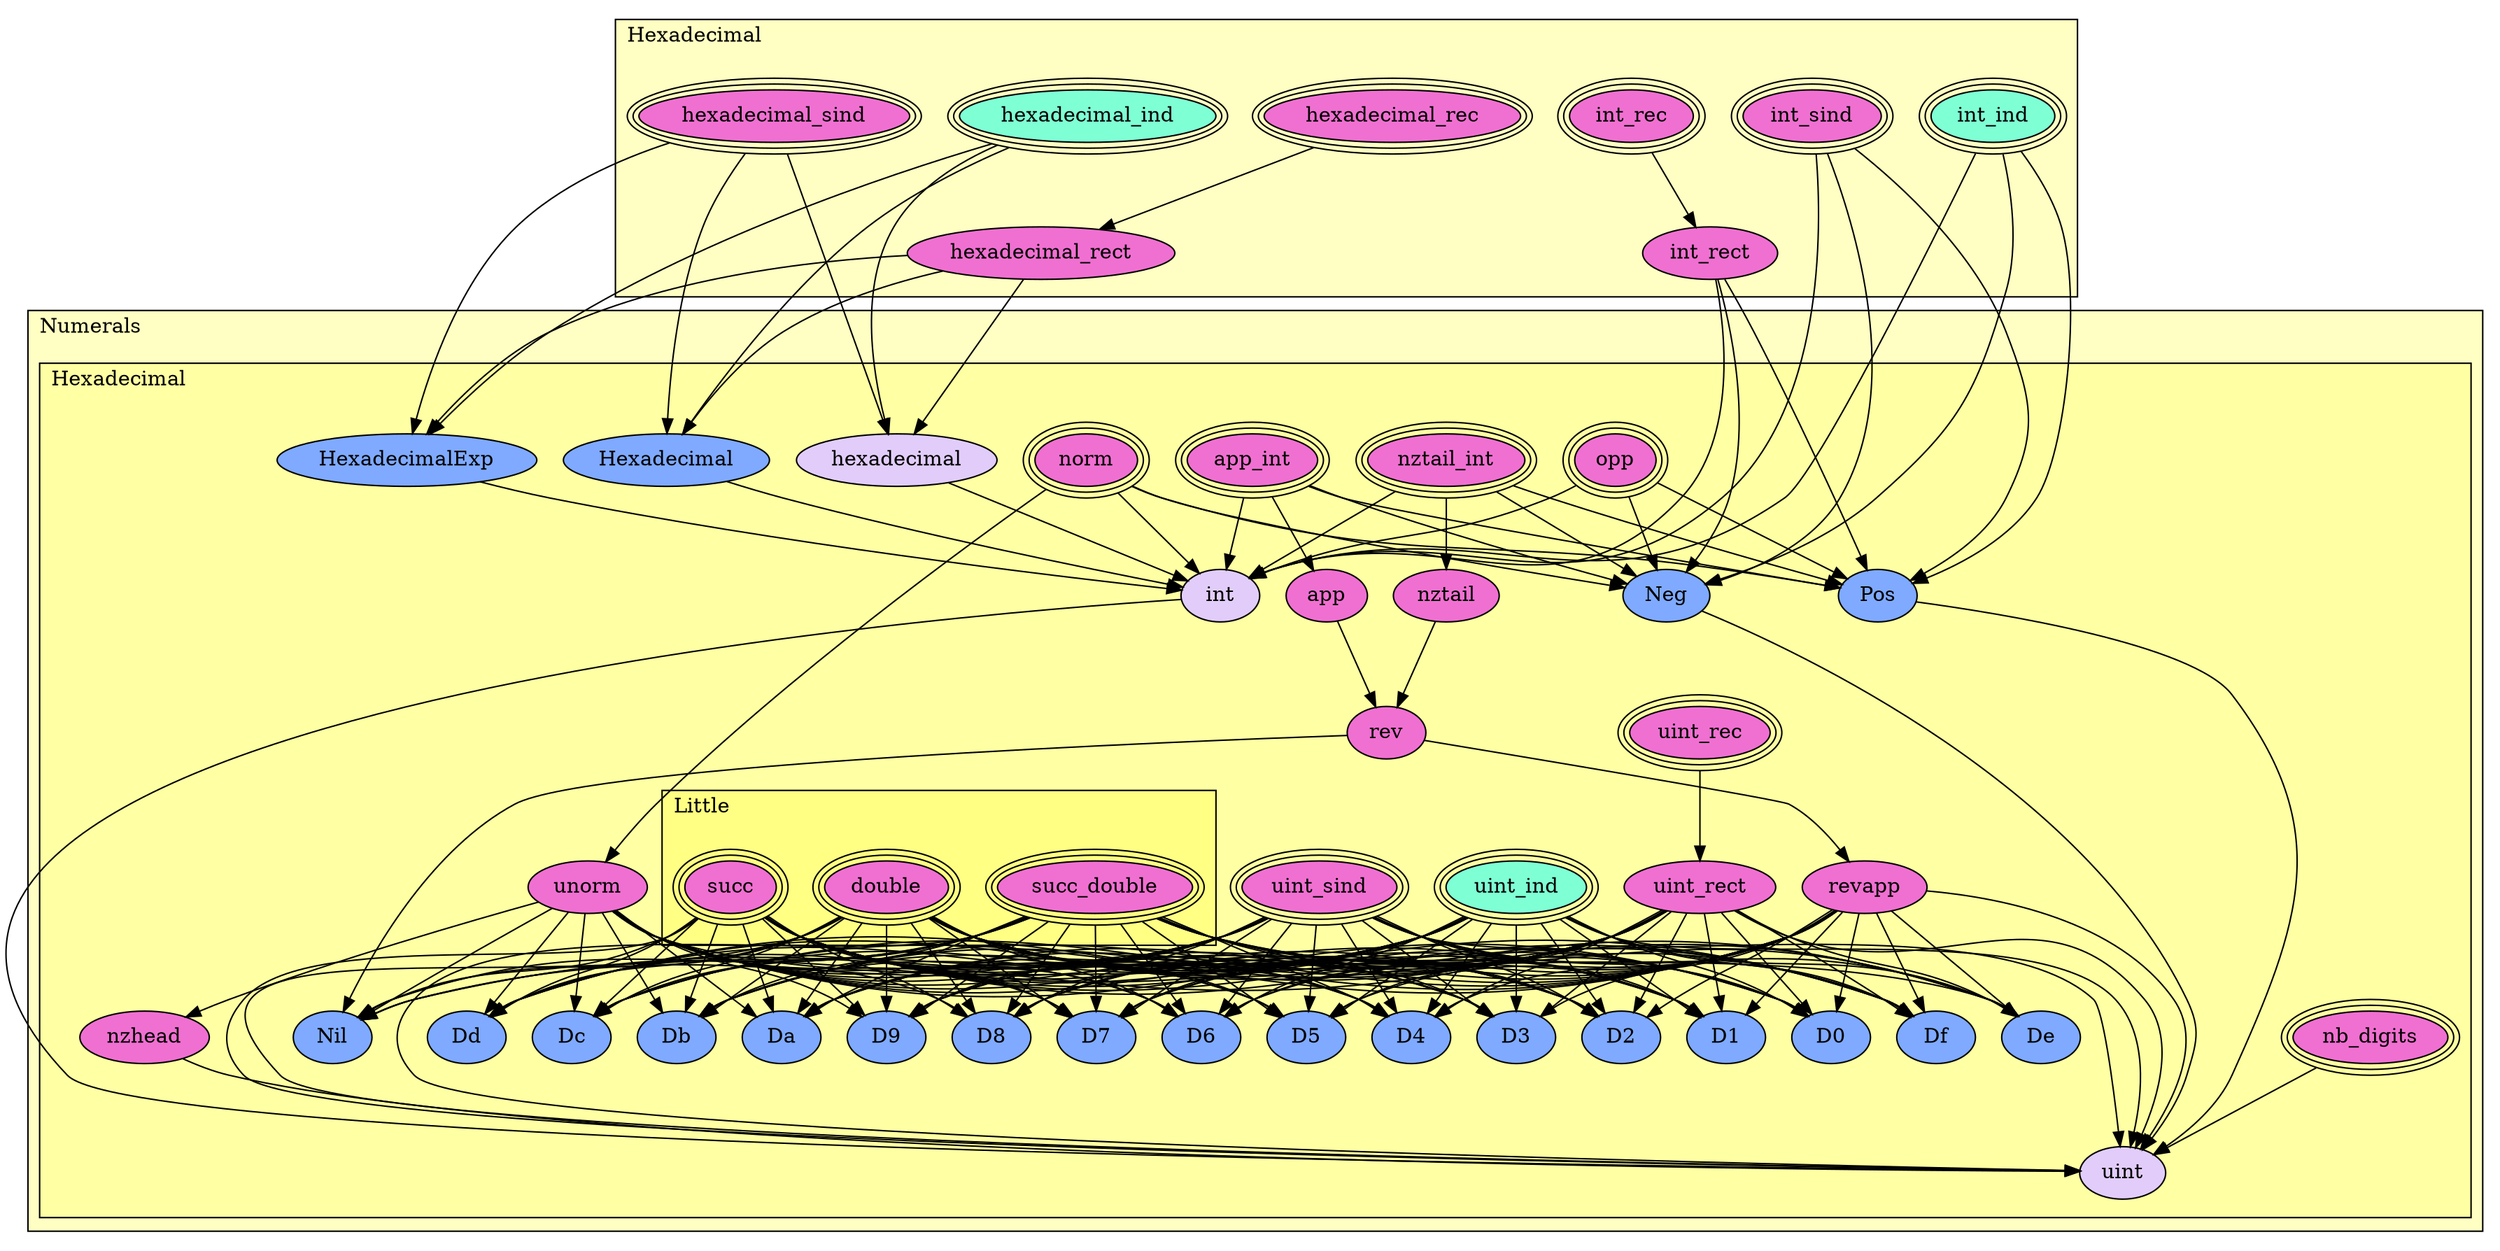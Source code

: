 digraph HoTT_Basics_Numerals_Hexadecimal {
  graph [ratio=0.5]
  node [style=filled]
Numerals_Hexadecimal_Little_succ_double [label="succ_double", URL=<Numerals.html#Hexadecimal.Little.succ_double>, peripheries=3, fillcolor="#F070D1"] ;
Numerals_Hexadecimal_Little_double [label="double", URL=<Numerals.html#Hexadecimal.Little.double>, peripheries=3, fillcolor="#F070D1"] ;
Numerals_Hexadecimal_Little_succ [label="succ", URL=<Numerals.html#Hexadecimal.Little.succ>, peripheries=3, fillcolor="#F070D1"] ;
Numerals_Hexadecimal_nztail_int [label="nztail_int", URL=<Numerals.html#Hexadecimal.nztail_int>, peripheries=3, fillcolor="#F070D1"] ;
Numerals_Hexadecimal_nztail [label="nztail", URL=<Numerals.html#Hexadecimal.nztail>, fillcolor="#F070D1"] ;
Numerals_Hexadecimal_app_int [label="app_int", URL=<Numerals.html#Hexadecimal.app_int>, peripheries=3, fillcolor="#F070D1"] ;
Numerals_Hexadecimal_app [label="app", URL=<Numerals.html#Hexadecimal.app>, fillcolor="#F070D1"] ;
Numerals_Hexadecimal_rev [label="rev", URL=<Numerals.html#Hexadecimal.rev>, fillcolor="#F070D1"] ;
Numerals_Hexadecimal_revapp [label="revapp", URL=<Numerals.html#Hexadecimal.revapp>, fillcolor="#F070D1"] ;
Numerals_Hexadecimal_opp [label="opp", URL=<Numerals.html#Hexadecimal.opp>, peripheries=3, fillcolor="#F070D1"] ;
Numerals_Hexadecimal_norm [label="norm", URL=<Numerals.html#Hexadecimal.norm>, peripheries=3, fillcolor="#F070D1"] ;
Numerals_Hexadecimal_unorm [label="unorm", URL=<Numerals.html#Hexadecimal.unorm>, fillcolor="#F070D1"] ;
Numerals_Hexadecimal_nzhead [label="nzhead", URL=<Numerals.html#Hexadecimal.nzhead>, fillcolor="#F070D1"] ;
Numerals_Hexadecimal_nb_digits [label="nb_digits", URL=<Numerals.html#Hexadecimal.nb_digits>, peripheries=3, fillcolor="#F070D1"] ;
Hexadecimal_hexadecimal_sind [label="hexadecimal_sind", URL=<Hexadecimal.html#hexadecimal_sind>, peripheries=3, fillcolor="#F070D1"] ;
Hexadecimal_hexadecimal_rec [label="hexadecimal_rec", URL=<Hexadecimal.html#hexadecimal_rec>, peripheries=3, fillcolor="#F070D1"] ;
Hexadecimal_hexadecimal_ind [label="hexadecimal_ind", URL=<Hexadecimal.html#hexadecimal_ind>, peripheries=3, fillcolor="#7FFFD4"] ;
Hexadecimal_hexadecimal_rect [label="hexadecimal_rect", URL=<Hexadecimal.html#hexadecimal_rect>, fillcolor="#F070D1"] ;
Numerals_Hexadecimal_HexadecimalExp [label="HexadecimalExp", URL=<Numerals.html#Hexadecimal.HexadecimalExp>, fillcolor="#7FAAFF"] ;
Numerals_Hexadecimal_Hexadecimal [label="Hexadecimal", URL=<Numerals.html#Hexadecimal.Hexadecimal>, fillcolor="#7FAAFF"] ;
Numerals_Hexadecimal_hexadecimal [label="hexadecimal", URL=<Numerals.html#Hexadecimal.hexadecimal>, fillcolor="#E2CDFA"] ;
Hexadecimal_int_sind [label="int_sind", URL=<Hexadecimal.html#int_sind>, peripheries=3, fillcolor="#F070D1"] ;
Hexadecimal_int_rec [label="int_rec", URL=<Hexadecimal.html#int_rec>, peripheries=3, fillcolor="#F070D1"] ;
Hexadecimal_int_ind [label="int_ind", URL=<Hexadecimal.html#int_ind>, peripheries=3, fillcolor="#7FFFD4"] ;
Hexadecimal_int_rect [label="int_rect", URL=<Hexadecimal.html#int_rect>, fillcolor="#F070D1"] ;
Numerals_Hexadecimal_Neg [label="Neg", URL=<Numerals.html#Hexadecimal.Neg>, fillcolor="#7FAAFF"] ;
Numerals_Hexadecimal_Pos [label="Pos", URL=<Numerals.html#Hexadecimal.Pos>, fillcolor="#7FAAFF"] ;
Numerals_Hexadecimal_int [label="int", URL=<Numerals.html#Hexadecimal.int>, fillcolor="#E2CDFA"] ;
Numerals_Hexadecimal_uint_sind [label="uint_sind", URL=<Numerals.html#Hexadecimal.uint_sind>, peripheries=3, fillcolor="#F070D1"] ;
Numerals_Hexadecimal_uint_rec [label="uint_rec", URL=<Numerals.html#Hexadecimal.uint_rec>, peripheries=3, fillcolor="#F070D1"] ;
Numerals_Hexadecimal_uint_ind [label="uint_ind", URL=<Numerals.html#Hexadecimal.uint_ind>, peripheries=3, fillcolor="#7FFFD4"] ;
Numerals_Hexadecimal_uint_rect [label="uint_rect", URL=<Numerals.html#Hexadecimal.uint_rect>, fillcolor="#F070D1"] ;
Numerals_Hexadecimal_Df [label="Df", URL=<Numerals.html#Hexadecimal.Df>, fillcolor="#7FAAFF"] ;
Numerals_Hexadecimal_De [label="De", URL=<Numerals.html#Hexadecimal.De>, fillcolor="#7FAAFF"] ;
Numerals_Hexadecimal_Dd [label="Dd", URL=<Numerals.html#Hexadecimal.Dd>, fillcolor="#7FAAFF"] ;
Numerals_Hexadecimal_Dc [label="Dc", URL=<Numerals.html#Hexadecimal.Dc>, fillcolor="#7FAAFF"] ;
Numerals_Hexadecimal_Db [label="Db", URL=<Numerals.html#Hexadecimal.Db>, fillcolor="#7FAAFF"] ;
Numerals_Hexadecimal_Da [label="Da", URL=<Numerals.html#Hexadecimal.Da>, fillcolor="#7FAAFF"] ;
Numerals_Hexadecimal_D9 [label="D9", URL=<Numerals.html#Hexadecimal.D9>, fillcolor="#7FAAFF"] ;
Numerals_Hexadecimal_D8 [label="D8", URL=<Numerals.html#Hexadecimal.D8>, fillcolor="#7FAAFF"] ;
Numerals_Hexadecimal_D7 [label="D7", URL=<Numerals.html#Hexadecimal.D7>, fillcolor="#7FAAFF"] ;
Numerals_Hexadecimal_D6 [label="D6", URL=<Numerals.html#Hexadecimal.D6>, fillcolor="#7FAAFF"] ;
Numerals_Hexadecimal_D5 [label="D5", URL=<Numerals.html#Hexadecimal.D5>, fillcolor="#7FAAFF"] ;
Numerals_Hexadecimal_D4 [label="D4", URL=<Numerals.html#Hexadecimal.D4>, fillcolor="#7FAAFF"] ;
Numerals_Hexadecimal_D3 [label="D3", URL=<Numerals.html#Hexadecimal.D3>, fillcolor="#7FAAFF"] ;
Numerals_Hexadecimal_D2 [label="D2", URL=<Numerals.html#Hexadecimal.D2>, fillcolor="#7FAAFF"] ;
Numerals_Hexadecimal_D1 [label="D1", URL=<Numerals.html#Hexadecimal.D1>, fillcolor="#7FAAFF"] ;
Numerals_Hexadecimal_D0 [label="D0", URL=<Numerals.html#Hexadecimal.D0>, fillcolor="#7FAAFF"] ;
Numerals_Hexadecimal_Nil [label="Nil", URL=<Numerals.html#Hexadecimal.Nil>, fillcolor="#7FAAFF"] ;
Numerals_Hexadecimal_uint [label="uint", URL=<Numerals.html#Hexadecimal.uint>, fillcolor="#E2CDFA"] ;
  Numerals_Hexadecimal_Little_succ_double -> Numerals_Hexadecimal_Df [] ;
  Numerals_Hexadecimal_Little_succ_double -> Numerals_Hexadecimal_De [] ;
  Numerals_Hexadecimal_Little_succ_double -> Numerals_Hexadecimal_Dd [] ;
  Numerals_Hexadecimal_Little_succ_double -> Numerals_Hexadecimal_Dc [] ;
  Numerals_Hexadecimal_Little_succ_double -> Numerals_Hexadecimal_Db [] ;
  Numerals_Hexadecimal_Little_succ_double -> Numerals_Hexadecimal_Da [] ;
  Numerals_Hexadecimal_Little_succ_double -> Numerals_Hexadecimal_D9 [] ;
  Numerals_Hexadecimal_Little_succ_double -> Numerals_Hexadecimal_D8 [] ;
  Numerals_Hexadecimal_Little_succ_double -> Numerals_Hexadecimal_D7 [] ;
  Numerals_Hexadecimal_Little_succ_double -> Numerals_Hexadecimal_D6 [] ;
  Numerals_Hexadecimal_Little_succ_double -> Numerals_Hexadecimal_D5 [] ;
  Numerals_Hexadecimal_Little_succ_double -> Numerals_Hexadecimal_D4 [] ;
  Numerals_Hexadecimal_Little_succ_double -> Numerals_Hexadecimal_D3 [] ;
  Numerals_Hexadecimal_Little_succ_double -> Numerals_Hexadecimal_D2 [] ;
  Numerals_Hexadecimal_Little_succ_double -> Numerals_Hexadecimal_D1 [] ;
  Numerals_Hexadecimal_Little_succ_double -> Numerals_Hexadecimal_D0 [] ;
  Numerals_Hexadecimal_Little_succ_double -> Numerals_Hexadecimal_Nil [] ;
  Numerals_Hexadecimal_Little_succ_double -> Numerals_Hexadecimal_uint [] ;
  Numerals_Hexadecimal_Little_double -> Numerals_Hexadecimal_Df [] ;
  Numerals_Hexadecimal_Little_double -> Numerals_Hexadecimal_De [] ;
  Numerals_Hexadecimal_Little_double -> Numerals_Hexadecimal_Dd [] ;
  Numerals_Hexadecimal_Little_double -> Numerals_Hexadecimal_Dc [] ;
  Numerals_Hexadecimal_Little_double -> Numerals_Hexadecimal_Db [] ;
  Numerals_Hexadecimal_Little_double -> Numerals_Hexadecimal_Da [] ;
  Numerals_Hexadecimal_Little_double -> Numerals_Hexadecimal_D9 [] ;
  Numerals_Hexadecimal_Little_double -> Numerals_Hexadecimal_D8 [] ;
  Numerals_Hexadecimal_Little_double -> Numerals_Hexadecimal_D7 [] ;
  Numerals_Hexadecimal_Little_double -> Numerals_Hexadecimal_D6 [] ;
  Numerals_Hexadecimal_Little_double -> Numerals_Hexadecimal_D5 [] ;
  Numerals_Hexadecimal_Little_double -> Numerals_Hexadecimal_D4 [] ;
  Numerals_Hexadecimal_Little_double -> Numerals_Hexadecimal_D3 [] ;
  Numerals_Hexadecimal_Little_double -> Numerals_Hexadecimal_D2 [] ;
  Numerals_Hexadecimal_Little_double -> Numerals_Hexadecimal_D1 [] ;
  Numerals_Hexadecimal_Little_double -> Numerals_Hexadecimal_D0 [] ;
  Numerals_Hexadecimal_Little_double -> Numerals_Hexadecimal_Nil [] ;
  Numerals_Hexadecimal_Little_double -> Numerals_Hexadecimal_uint [] ;
  Numerals_Hexadecimal_Little_succ -> Numerals_Hexadecimal_Df [] ;
  Numerals_Hexadecimal_Little_succ -> Numerals_Hexadecimal_De [] ;
  Numerals_Hexadecimal_Little_succ -> Numerals_Hexadecimal_Dd [] ;
  Numerals_Hexadecimal_Little_succ -> Numerals_Hexadecimal_Dc [] ;
  Numerals_Hexadecimal_Little_succ -> Numerals_Hexadecimal_Db [] ;
  Numerals_Hexadecimal_Little_succ -> Numerals_Hexadecimal_Da [] ;
  Numerals_Hexadecimal_Little_succ -> Numerals_Hexadecimal_D9 [] ;
  Numerals_Hexadecimal_Little_succ -> Numerals_Hexadecimal_D8 [] ;
  Numerals_Hexadecimal_Little_succ -> Numerals_Hexadecimal_D7 [] ;
  Numerals_Hexadecimal_Little_succ -> Numerals_Hexadecimal_D6 [] ;
  Numerals_Hexadecimal_Little_succ -> Numerals_Hexadecimal_D5 [] ;
  Numerals_Hexadecimal_Little_succ -> Numerals_Hexadecimal_D4 [] ;
  Numerals_Hexadecimal_Little_succ -> Numerals_Hexadecimal_D3 [] ;
  Numerals_Hexadecimal_Little_succ -> Numerals_Hexadecimal_D2 [] ;
  Numerals_Hexadecimal_Little_succ -> Numerals_Hexadecimal_D1 [] ;
  Numerals_Hexadecimal_Little_succ -> Numerals_Hexadecimal_D0 [] ;
  Numerals_Hexadecimal_Little_succ -> Numerals_Hexadecimal_Nil [] ;
  Numerals_Hexadecimal_Little_succ -> Numerals_Hexadecimal_uint [] ;
  Numerals_Hexadecimal_nztail_int -> Numerals_Hexadecimal_nztail [] ;
  Numerals_Hexadecimal_nztail_int -> Numerals_Hexadecimal_Neg [] ;
  Numerals_Hexadecimal_nztail_int -> Numerals_Hexadecimal_Pos [] ;
  Numerals_Hexadecimal_nztail_int -> Numerals_Hexadecimal_int [] ;
  Numerals_Hexadecimal_nztail -> Numerals_Hexadecimal_rev [] ;
  Numerals_Hexadecimal_app_int -> Numerals_Hexadecimal_app [] ;
  Numerals_Hexadecimal_app_int -> Numerals_Hexadecimal_Neg [] ;
  Numerals_Hexadecimal_app_int -> Numerals_Hexadecimal_Pos [] ;
  Numerals_Hexadecimal_app_int -> Numerals_Hexadecimal_int [] ;
  Numerals_Hexadecimal_app -> Numerals_Hexadecimal_rev [] ;
  Numerals_Hexadecimal_rev -> Numerals_Hexadecimal_revapp [] ;
  Numerals_Hexadecimal_rev -> Numerals_Hexadecimal_Nil [] ;
  Numerals_Hexadecimal_revapp -> Numerals_Hexadecimal_Df [] ;
  Numerals_Hexadecimal_revapp -> Numerals_Hexadecimal_De [] ;
  Numerals_Hexadecimal_revapp -> Numerals_Hexadecimal_Dd [] ;
  Numerals_Hexadecimal_revapp -> Numerals_Hexadecimal_Dc [] ;
  Numerals_Hexadecimal_revapp -> Numerals_Hexadecimal_Db [] ;
  Numerals_Hexadecimal_revapp -> Numerals_Hexadecimal_Da [] ;
  Numerals_Hexadecimal_revapp -> Numerals_Hexadecimal_D9 [] ;
  Numerals_Hexadecimal_revapp -> Numerals_Hexadecimal_D8 [] ;
  Numerals_Hexadecimal_revapp -> Numerals_Hexadecimal_D7 [] ;
  Numerals_Hexadecimal_revapp -> Numerals_Hexadecimal_D6 [] ;
  Numerals_Hexadecimal_revapp -> Numerals_Hexadecimal_D5 [] ;
  Numerals_Hexadecimal_revapp -> Numerals_Hexadecimal_D4 [] ;
  Numerals_Hexadecimal_revapp -> Numerals_Hexadecimal_D3 [] ;
  Numerals_Hexadecimal_revapp -> Numerals_Hexadecimal_D2 [] ;
  Numerals_Hexadecimal_revapp -> Numerals_Hexadecimal_D1 [] ;
  Numerals_Hexadecimal_revapp -> Numerals_Hexadecimal_D0 [] ;
  Numerals_Hexadecimal_revapp -> Numerals_Hexadecimal_uint [] ;
  Numerals_Hexadecimal_opp -> Numerals_Hexadecimal_Neg [] ;
  Numerals_Hexadecimal_opp -> Numerals_Hexadecimal_Pos [] ;
  Numerals_Hexadecimal_opp -> Numerals_Hexadecimal_int [] ;
  Numerals_Hexadecimal_norm -> Numerals_Hexadecimal_unorm [] ;
  Numerals_Hexadecimal_norm -> Numerals_Hexadecimal_Neg [] ;
  Numerals_Hexadecimal_norm -> Numerals_Hexadecimal_Pos [] ;
  Numerals_Hexadecimal_norm -> Numerals_Hexadecimal_int [] ;
  Numerals_Hexadecimal_unorm -> Numerals_Hexadecimal_nzhead [] ;
  Numerals_Hexadecimal_unorm -> Numerals_Hexadecimal_Df [] ;
  Numerals_Hexadecimal_unorm -> Numerals_Hexadecimal_De [] ;
  Numerals_Hexadecimal_unorm -> Numerals_Hexadecimal_Dd [] ;
  Numerals_Hexadecimal_unorm -> Numerals_Hexadecimal_Dc [] ;
  Numerals_Hexadecimal_unorm -> Numerals_Hexadecimal_Db [] ;
  Numerals_Hexadecimal_unorm -> Numerals_Hexadecimal_Da [] ;
  Numerals_Hexadecimal_unorm -> Numerals_Hexadecimal_D9 [] ;
  Numerals_Hexadecimal_unorm -> Numerals_Hexadecimal_D8 [] ;
  Numerals_Hexadecimal_unorm -> Numerals_Hexadecimal_D7 [] ;
  Numerals_Hexadecimal_unorm -> Numerals_Hexadecimal_D6 [] ;
  Numerals_Hexadecimal_unorm -> Numerals_Hexadecimal_D5 [] ;
  Numerals_Hexadecimal_unorm -> Numerals_Hexadecimal_D4 [] ;
  Numerals_Hexadecimal_unorm -> Numerals_Hexadecimal_D3 [] ;
  Numerals_Hexadecimal_unorm -> Numerals_Hexadecimal_D2 [] ;
  Numerals_Hexadecimal_unorm -> Numerals_Hexadecimal_D1 [] ;
  Numerals_Hexadecimal_unorm -> Numerals_Hexadecimal_D0 [] ;
  Numerals_Hexadecimal_unorm -> Numerals_Hexadecimal_Nil [] ;
  Numerals_Hexadecimal_nzhead -> Numerals_Hexadecimal_uint [] ;
  Numerals_Hexadecimal_nb_digits -> Numerals_Hexadecimal_uint [] ;
  Hexadecimal_hexadecimal_sind -> Numerals_Hexadecimal_HexadecimalExp [] ;
  Hexadecimal_hexadecimal_sind -> Numerals_Hexadecimal_Hexadecimal [] ;
  Hexadecimal_hexadecimal_sind -> Numerals_Hexadecimal_hexadecimal [] ;
  Hexadecimal_hexadecimal_rec -> Hexadecimal_hexadecimal_rect [] ;
  Hexadecimal_hexadecimal_ind -> Numerals_Hexadecimal_HexadecimalExp [] ;
  Hexadecimal_hexadecimal_ind -> Numerals_Hexadecimal_Hexadecimal [] ;
  Hexadecimal_hexadecimal_ind -> Numerals_Hexadecimal_hexadecimal [] ;
  Hexadecimal_hexadecimal_rect -> Numerals_Hexadecimal_HexadecimalExp [] ;
  Hexadecimal_hexadecimal_rect -> Numerals_Hexadecimal_Hexadecimal [] ;
  Hexadecimal_hexadecimal_rect -> Numerals_Hexadecimal_hexadecimal [] ;
  Numerals_Hexadecimal_HexadecimalExp -> Numerals_Hexadecimal_int [] ;
  Numerals_Hexadecimal_Hexadecimal -> Numerals_Hexadecimal_int [] ;
  Numerals_Hexadecimal_hexadecimal -> Numerals_Hexadecimal_int [] ;
  Hexadecimal_int_sind -> Numerals_Hexadecimal_Neg [] ;
  Hexadecimal_int_sind -> Numerals_Hexadecimal_Pos [] ;
  Hexadecimal_int_sind -> Numerals_Hexadecimal_int [] ;
  Hexadecimal_int_rec -> Hexadecimal_int_rect [] ;
  Hexadecimal_int_ind -> Numerals_Hexadecimal_Neg [] ;
  Hexadecimal_int_ind -> Numerals_Hexadecimal_Pos [] ;
  Hexadecimal_int_ind -> Numerals_Hexadecimal_int [] ;
  Hexadecimal_int_rect -> Numerals_Hexadecimal_Neg [] ;
  Hexadecimal_int_rect -> Numerals_Hexadecimal_Pos [] ;
  Hexadecimal_int_rect -> Numerals_Hexadecimal_int [] ;
  Numerals_Hexadecimal_Neg -> Numerals_Hexadecimal_uint [] ;
  Numerals_Hexadecimal_Pos -> Numerals_Hexadecimal_uint [] ;
  Numerals_Hexadecimal_int -> Numerals_Hexadecimal_uint [] ;
  Numerals_Hexadecimal_uint_sind -> Numerals_Hexadecimal_Df [] ;
  Numerals_Hexadecimal_uint_sind -> Numerals_Hexadecimal_De [] ;
  Numerals_Hexadecimal_uint_sind -> Numerals_Hexadecimal_Dd [] ;
  Numerals_Hexadecimal_uint_sind -> Numerals_Hexadecimal_Dc [] ;
  Numerals_Hexadecimal_uint_sind -> Numerals_Hexadecimal_Db [] ;
  Numerals_Hexadecimal_uint_sind -> Numerals_Hexadecimal_Da [] ;
  Numerals_Hexadecimal_uint_sind -> Numerals_Hexadecimal_D9 [] ;
  Numerals_Hexadecimal_uint_sind -> Numerals_Hexadecimal_D8 [] ;
  Numerals_Hexadecimal_uint_sind -> Numerals_Hexadecimal_D7 [] ;
  Numerals_Hexadecimal_uint_sind -> Numerals_Hexadecimal_D6 [] ;
  Numerals_Hexadecimal_uint_sind -> Numerals_Hexadecimal_D5 [] ;
  Numerals_Hexadecimal_uint_sind -> Numerals_Hexadecimal_D4 [] ;
  Numerals_Hexadecimal_uint_sind -> Numerals_Hexadecimal_D3 [] ;
  Numerals_Hexadecimal_uint_sind -> Numerals_Hexadecimal_D2 [] ;
  Numerals_Hexadecimal_uint_sind -> Numerals_Hexadecimal_D1 [] ;
  Numerals_Hexadecimal_uint_sind -> Numerals_Hexadecimal_D0 [] ;
  Numerals_Hexadecimal_uint_sind -> Numerals_Hexadecimal_Nil [] ;
  Numerals_Hexadecimal_uint_sind -> Numerals_Hexadecimal_uint [] ;
  Numerals_Hexadecimal_uint_rec -> Numerals_Hexadecimal_uint_rect [] ;
  Numerals_Hexadecimal_uint_ind -> Numerals_Hexadecimal_Df [] ;
  Numerals_Hexadecimal_uint_ind -> Numerals_Hexadecimal_De [] ;
  Numerals_Hexadecimal_uint_ind -> Numerals_Hexadecimal_Dd [] ;
  Numerals_Hexadecimal_uint_ind -> Numerals_Hexadecimal_Dc [] ;
  Numerals_Hexadecimal_uint_ind -> Numerals_Hexadecimal_Db [] ;
  Numerals_Hexadecimal_uint_ind -> Numerals_Hexadecimal_Da [] ;
  Numerals_Hexadecimal_uint_ind -> Numerals_Hexadecimal_D9 [] ;
  Numerals_Hexadecimal_uint_ind -> Numerals_Hexadecimal_D8 [] ;
  Numerals_Hexadecimal_uint_ind -> Numerals_Hexadecimal_D7 [] ;
  Numerals_Hexadecimal_uint_ind -> Numerals_Hexadecimal_D6 [] ;
  Numerals_Hexadecimal_uint_ind -> Numerals_Hexadecimal_D5 [] ;
  Numerals_Hexadecimal_uint_ind -> Numerals_Hexadecimal_D4 [] ;
  Numerals_Hexadecimal_uint_ind -> Numerals_Hexadecimal_D3 [] ;
  Numerals_Hexadecimal_uint_ind -> Numerals_Hexadecimal_D2 [] ;
  Numerals_Hexadecimal_uint_ind -> Numerals_Hexadecimal_D1 [] ;
  Numerals_Hexadecimal_uint_ind -> Numerals_Hexadecimal_D0 [] ;
  Numerals_Hexadecimal_uint_ind -> Numerals_Hexadecimal_Nil [] ;
  Numerals_Hexadecimal_uint_ind -> Numerals_Hexadecimal_uint [] ;
  Numerals_Hexadecimal_uint_rect -> Numerals_Hexadecimal_Df [] ;
  Numerals_Hexadecimal_uint_rect -> Numerals_Hexadecimal_De [] ;
  Numerals_Hexadecimal_uint_rect -> Numerals_Hexadecimal_Dd [] ;
  Numerals_Hexadecimal_uint_rect -> Numerals_Hexadecimal_Dc [] ;
  Numerals_Hexadecimal_uint_rect -> Numerals_Hexadecimal_Db [] ;
  Numerals_Hexadecimal_uint_rect -> Numerals_Hexadecimal_Da [] ;
  Numerals_Hexadecimal_uint_rect -> Numerals_Hexadecimal_D9 [] ;
  Numerals_Hexadecimal_uint_rect -> Numerals_Hexadecimal_D8 [] ;
  Numerals_Hexadecimal_uint_rect -> Numerals_Hexadecimal_D7 [] ;
  Numerals_Hexadecimal_uint_rect -> Numerals_Hexadecimal_D6 [] ;
  Numerals_Hexadecimal_uint_rect -> Numerals_Hexadecimal_D5 [] ;
  Numerals_Hexadecimal_uint_rect -> Numerals_Hexadecimal_D4 [] ;
  Numerals_Hexadecimal_uint_rect -> Numerals_Hexadecimal_D3 [] ;
  Numerals_Hexadecimal_uint_rect -> Numerals_Hexadecimal_D2 [] ;
  Numerals_Hexadecimal_uint_rect -> Numerals_Hexadecimal_D1 [] ;
  Numerals_Hexadecimal_uint_rect -> Numerals_Hexadecimal_D0 [] ;
  Numerals_Hexadecimal_uint_rect -> Numerals_Hexadecimal_Nil [] ;
  Numerals_Hexadecimal_uint_rect -> Numerals_Hexadecimal_uint [] ;
subgraph cluster_Hexadecimal { label="Hexadecimal"; fillcolor="#FFFFC3"; labeljust=l; style=filled 
Hexadecimal_int_rect; Hexadecimal_int_ind; Hexadecimal_int_rec; Hexadecimal_int_sind; Hexadecimal_hexadecimal_rect; Hexadecimal_hexadecimal_ind; Hexadecimal_hexadecimal_rec; Hexadecimal_hexadecimal_sind; };
subgraph cluster_Numerals { label="Numerals"; fillcolor="#FFFFC3"; labeljust=l; style=filled 
subgraph cluster_Numerals_Hexadecimal { label="Hexadecimal"; fillcolor="#FFFFA3"; labeljust=l; style=filled 
subgraph cluster_Numerals_Hexadecimal_Little { label="Little"; fillcolor="#FFFF83"; labeljust=l; style=filled 
Numerals_Hexadecimal_Little_succ; Numerals_Hexadecimal_Little_double; Numerals_Hexadecimal_Little_succ_double; };
Numerals_Hexadecimal_uint; Numerals_Hexadecimal_Nil; Numerals_Hexadecimal_D0; Numerals_Hexadecimal_D1; Numerals_Hexadecimal_D2; Numerals_Hexadecimal_D3; Numerals_Hexadecimal_D4; Numerals_Hexadecimal_D5; Numerals_Hexadecimal_D6; Numerals_Hexadecimal_D7; Numerals_Hexadecimal_D8; Numerals_Hexadecimal_D9; Numerals_Hexadecimal_Da; Numerals_Hexadecimal_Db; Numerals_Hexadecimal_Dc; Numerals_Hexadecimal_Dd; Numerals_Hexadecimal_De; Numerals_Hexadecimal_Df; Numerals_Hexadecimal_uint_rect; Numerals_Hexadecimal_uint_ind; Numerals_Hexadecimal_uint_rec; Numerals_Hexadecimal_uint_sind; Numerals_Hexadecimal_int; Numerals_Hexadecimal_Pos; Numerals_Hexadecimal_Neg; Numerals_Hexadecimal_hexadecimal; Numerals_Hexadecimal_Hexadecimal; Numerals_Hexadecimal_HexadecimalExp; Numerals_Hexadecimal_nb_digits; Numerals_Hexadecimal_nzhead; Numerals_Hexadecimal_unorm; Numerals_Hexadecimal_norm; Numerals_Hexadecimal_opp; Numerals_Hexadecimal_revapp; Numerals_Hexadecimal_rev; Numerals_Hexadecimal_app; Numerals_Hexadecimal_app_int; Numerals_Hexadecimal_nztail; Numerals_Hexadecimal_nztail_int; };
};
} /* END */
